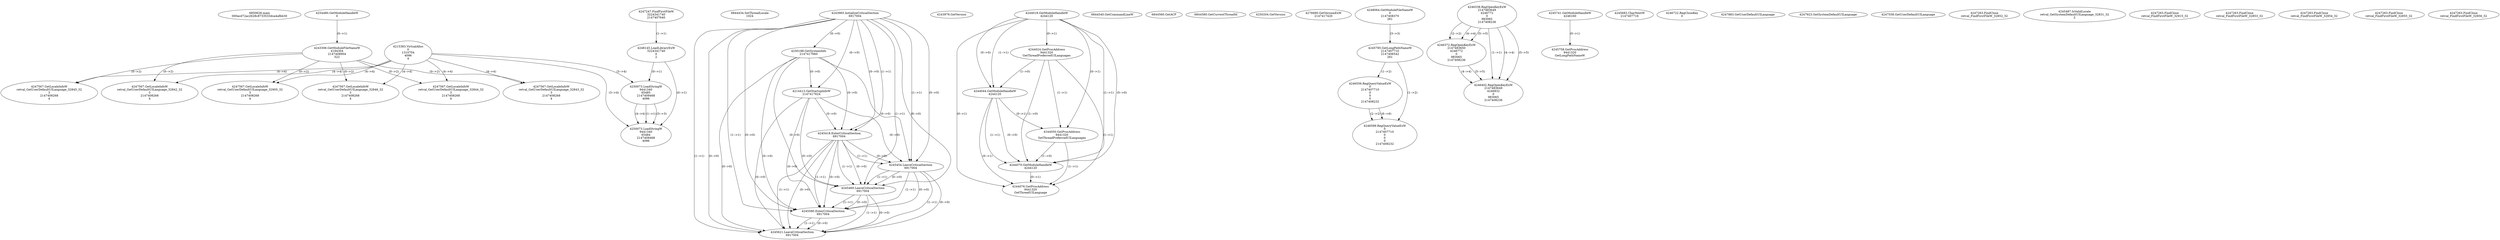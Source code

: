 // Global SCDG with merge call
digraph {
	0 [label="6850628.main
000acd72ac2628c8733533dca4afbb30"]
	1 [label="4254480.GetModuleHandleW
0"]
	2 [label="6844434.SetThreadLocale
1024"]
	3 [label="4243965.InitializeCriticalSection
6917004"]
	4 [label="4243979.GetVersion
"]
	5 [label="4244018.GetModuleHandleW
4244120"]
	6 [label="4244024.GetProcAddress
9441320
GetThreadPreferredUILanguages"]
	5 -> 6 [label="(0-->1)"]
	7 [label="4244044.GetModuleHandleW
4244120"]
	5 -> 7 [label="(1-->1)"]
	5 -> 7 [label="(0-->0)"]
	6 -> 7 [label="(1-->0)"]
	8 [label="4244050.GetProcAddress
9441320
SetThreadPreferredUILanguages"]
	5 -> 8 [label="(0-->1)"]
	6 -> 8 [label="(1-->1)"]
	7 -> 8 [label="(0-->1)"]
	9 [label="4244070.GetModuleHandleW
4244120"]
	5 -> 9 [label="(1-->1)"]
	7 -> 9 [label="(1-->1)"]
	5 -> 9 [label="(0-->0)"]
	6 -> 9 [label="(1-->0)"]
	7 -> 9 [label="(0-->0)"]
	8 -> 9 [label="(1-->0)"]
	10 [label="4244076.GetProcAddress
9441320
GetThreadUILanguage"]
	5 -> 10 [label="(0-->1)"]
	6 -> 10 [label="(1-->1)"]
	7 -> 10 [label="(0-->1)"]
	8 -> 10 [label="(1-->1)"]
	9 -> 10 [label="(0-->1)"]
	11 [label="4250188.GetSystemInfo
2147417660"]
	3 -> 11 [label="(0-->0)"]
	12 [label="6844540.GetCommandLineW
"]
	13 [label="4214413.GetStartupInfoW
2147417624"]
	3 -> 13 [label="(0-->0)"]
	11 -> 13 [label="(0-->0)"]
	14 [label="6844560.GetACP
"]
	15 [label="6844580.GetCurrentThreadId
"]
	16 [label="4250204.GetVersion
"]
	17 [label="4276690.GetVersionExW
2147417420"]
	18 [label="4243306.GetModuleFileNameW
4194304
2147408904
522"]
	1 -> 18 [label="(0-->1)"]
	19 [label="4248064.GetModuleFileNameW
0
2147408370
261"]
	20 [label="4215383.VirtualAlloc
0
1310704
4096
4"]
	21 [label="4246338.RegOpenKeyExW
2147483649
4246772
0
983065
2147408236"]
	22 [label="4246372.RegOpenKeyExW
2147483650
4246772
0
983065
2147408236"]
	21 -> 22 [label="(2-->2)"]
	21 -> 22 [label="(4-->4)"]
	21 -> 22 [label="(5-->5)"]
	23 [label="4245741.GetModuleHandleW
4246160"]
	24 [label="4245758.GetProcAddress
9441320
GetLongPathNameW"]
	23 -> 24 [label="(0-->1)"]
	25 [label="4245785.GetLongPathNameW
2147407710
2147406542
261"]
	19 -> 25 [label="(3-->3)"]
	26 [label="4245683.CharNextW
2147407716"]
	27 [label="4246402.RegOpenKeyExW
2147483649
4246832
0
983065
2147408236"]
	21 -> 27 [label="(1-->1)"]
	21 -> 27 [label="(4-->4)"]
	22 -> 27 [label="(4-->4)"]
	21 -> 27 [label="(5-->5)"]
	22 -> 27 [label="(5-->5)"]
	28 [label="4246556.RegQueryValueExW
0
2147407710
0
0
0
2147408232"]
	25 -> 28 [label="(1-->2)"]
	29 [label="4246599.RegQueryValueExW
0
2147407710
0
0
0
2147408232"]
	25 -> 29 [label="(1-->2)"]
	28 -> 29 [label="(2-->2)"]
	28 -> 29 [label="(6-->6)"]
	30 [label="4246722.RegCloseKey
0"]
	31 [label="4247883.GetUserDefaultUILanguage
"]
	32 [label="4245418.EnterCriticalSection
6917004"]
	3 -> 32 [label="(1-->1)"]
	3 -> 32 [label="(0-->0)"]
	11 -> 32 [label="(0-->0)"]
	13 -> 32 [label="(0-->0)"]
	33 [label="4245454.LeaveCriticalSection
6917004"]
	3 -> 33 [label="(1-->1)"]
	32 -> 33 [label="(1-->1)"]
	3 -> 33 [label="(0-->0)"]
	11 -> 33 [label="(0-->0)"]
	13 -> 33 [label="(0-->0)"]
	32 -> 33 [label="(0-->0)"]
	34 [label="4247923.GetSystemDefaultUILanguage
"]
	35 [label="4247558.GetUserDefaultUILanguage
"]
	36 [label="4247567.GetLocaleInfoW
retval_GetUserDefaultUILanguage_32842_32
3
2147408268
4"]
	18 -> 36 [label="(0-->2)"]
	20 -> 36 [label="(4-->4)"]
	37 [label="4247247.FindFirstFileW
3224341740
2147407640"]
	38 [label="4247263.FindClose
retval_FindFirstFileW_32852_32"]
	39 [label="4248145.LoadLibraryExW
3224341740
0
2"]
	37 -> 39 [label="(1-->1)"]
	40 [label="4250073.LoadStringW
9441340
65485
2147409468
4096"]
	39 -> 40 [label="(0-->1)"]
	20 -> 40 [label="(3-->4)"]
	41 [label="4250073.LoadStringW
9441340
65484
2147409468
4096"]
	39 -> 41 [label="(0-->1)"]
	40 -> 41 [label="(1-->1)"]
	40 -> 41 [label="(3-->3)"]
	20 -> 41 [label="(3-->4)"]
	40 -> 41 [label="(4-->4)"]
	42 [label="4245469.LeaveCriticalSection
6917004"]
	3 -> 42 [label="(1-->1)"]
	32 -> 42 [label="(1-->1)"]
	33 -> 42 [label="(1-->1)"]
	3 -> 42 [label="(0-->0)"]
	11 -> 42 [label="(0-->0)"]
	13 -> 42 [label="(0-->0)"]
	32 -> 42 [label="(0-->0)"]
	33 -> 42 [label="(0-->0)"]
	43 [label="4245487.IsValidLocale
retval_GetSystemDefaultUILanguage_32831_32
2"]
	44 [label="4245580.EnterCriticalSection
6917004"]
	3 -> 44 [label="(1-->1)"]
	32 -> 44 [label="(1-->1)"]
	33 -> 44 [label="(1-->1)"]
	42 -> 44 [label="(1-->1)"]
	3 -> 44 [label="(0-->0)"]
	11 -> 44 [label="(0-->0)"]
	13 -> 44 [label="(0-->0)"]
	32 -> 44 [label="(0-->0)"]
	33 -> 44 [label="(0-->0)"]
	42 -> 44 [label="(0-->0)"]
	45 [label="4245621.LeaveCriticalSection
6917004"]
	3 -> 45 [label="(1-->1)"]
	32 -> 45 [label="(1-->1)"]
	33 -> 45 [label="(1-->1)"]
	42 -> 45 [label="(1-->1)"]
	44 -> 45 [label="(1-->1)"]
	3 -> 45 [label="(0-->0)"]
	11 -> 45 [label="(0-->0)"]
	13 -> 45 [label="(0-->0)"]
	32 -> 45 [label="(0-->0)"]
	33 -> 45 [label="(0-->0)"]
	42 -> 45 [label="(0-->0)"]
	44 -> 45 [label="(0-->0)"]
	46 [label="4247567.GetLocaleInfoW
retval_GetUserDefaultUILanguage_32905_32
3
2147408268
4"]
	18 -> 46 [label="(0-->2)"]
	20 -> 46 [label="(4-->4)"]
	47 [label="4247263.FindClose
retval_FindFirstFileW_32915_32"]
	48 [label="4247567.GetLocaleInfoW
retval_GetUserDefaultUILanguage_32843_32
3
2147408268
4"]
	18 -> 48 [label="(0-->2)"]
	20 -> 48 [label="(4-->4)"]
	49 [label="4247263.FindClose
retval_FindFirstFileW_32853_32"]
	50 [label="4247567.GetLocaleInfoW
retval_GetUserDefaultUILanguage_32844_32
3
2147408268
4"]
	18 -> 50 [label="(0-->2)"]
	20 -> 50 [label="(4-->4)"]
	51 [label="4247263.FindClose
retval_FindFirstFileW_32854_32"]
	52 [label="4247567.GetLocaleInfoW
retval_GetUserDefaultUILanguage_32845_32
3
2147408268
4"]
	18 -> 52 [label="(0-->2)"]
	20 -> 52 [label="(4-->4)"]
	53 [label="4247263.FindClose
retval_FindFirstFileW_32855_32"]
	54 [label="4247567.GetLocaleInfoW
retval_GetUserDefaultUILanguage_32846_32
3
2147408268
4"]
	18 -> 54 [label="(0-->2)"]
	20 -> 54 [label="(4-->4)"]
	55 [label="4247263.FindClose
retval_FindFirstFileW_32856_32"]
}

